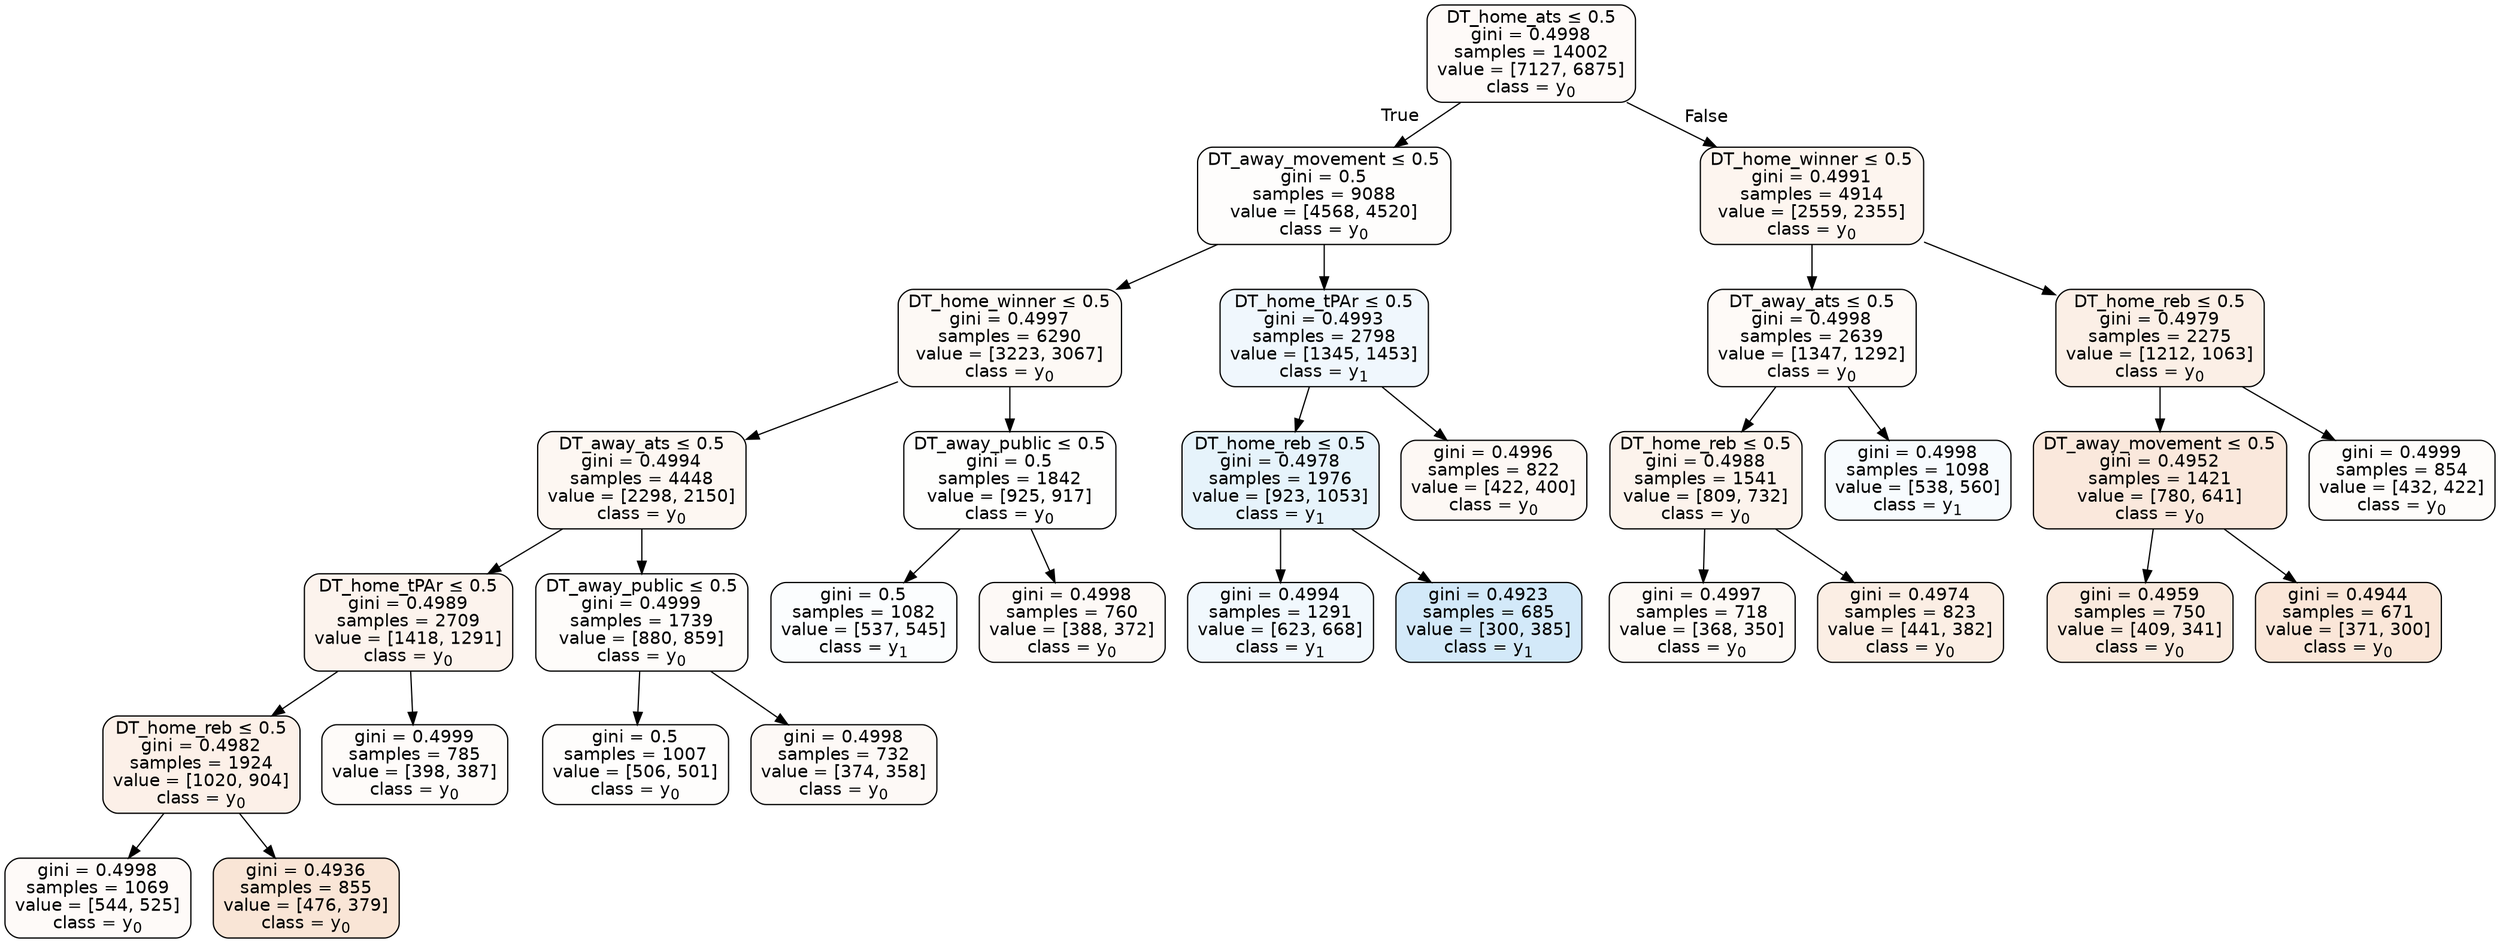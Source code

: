 digraph Tree {
node [shape=box, style="filled, rounded", color="black", fontname=helvetica] ;
edge [fontname=helvetica] ;
0 [label=<DT_home_ats &le; 0.5<br/>gini = 0.4998<br/>samples = 14002<br/>value = [7127, 6875]<br/>class = y<SUB>0</SUB>>, fillcolor="#e5813909"] ;
1 [label=<DT_away_movement &le; 0.5<br/>gini = 0.5<br/>samples = 9088<br/>value = [4568, 4520]<br/>class = y<SUB>0</SUB>>, fillcolor="#e5813903"] ;
0 -> 1 [labeldistance=2.5, labelangle=45, headlabel="True"] ;
2 [label=<DT_home_winner &le; 0.5<br/>gini = 0.4997<br/>samples = 6290<br/>value = [3223, 3067]<br/>class = y<SUB>0</SUB>>, fillcolor="#e581390c"] ;
1 -> 2 ;
3 [label=<DT_away_ats &le; 0.5<br/>gini = 0.4994<br/>samples = 4448<br/>value = [2298, 2150]<br/>class = y<SUB>0</SUB>>, fillcolor="#e5813910"] ;
2 -> 3 ;
4 [label=<DT_home_tPAr &le; 0.5<br/>gini = 0.4989<br/>samples = 2709<br/>value = [1418, 1291]<br/>class = y<SUB>0</SUB>>, fillcolor="#e5813917"] ;
3 -> 4 ;
5 [label=<DT_home_reb &le; 0.5<br/>gini = 0.4982<br/>samples = 1924<br/>value = [1020, 904]<br/>class = y<SUB>0</SUB>>, fillcolor="#e581391d"] ;
4 -> 5 ;
6 [label=<gini = 0.4998<br/>samples = 1069<br/>value = [544, 525]<br/>class = y<SUB>0</SUB>>, fillcolor="#e5813909"] ;
5 -> 6 ;
7 [label=<gini = 0.4936<br/>samples = 855<br/>value = [476, 379]<br/>class = y<SUB>0</SUB>>, fillcolor="#e5813934"] ;
5 -> 7 ;
8 [label=<gini = 0.4999<br/>samples = 785<br/>value = [398, 387]<br/>class = y<SUB>0</SUB>>, fillcolor="#e5813907"] ;
4 -> 8 ;
9 [label=<DT_away_public &le; 0.5<br/>gini = 0.4999<br/>samples = 1739<br/>value = [880, 859]<br/>class = y<SUB>0</SUB>>, fillcolor="#e5813906"] ;
3 -> 9 ;
10 [label=<gini = 0.5<br/>samples = 1007<br/>value = [506, 501]<br/>class = y<SUB>0</SUB>>, fillcolor="#e5813903"] ;
9 -> 10 ;
11 [label=<gini = 0.4998<br/>samples = 732<br/>value = [374, 358]<br/>class = y<SUB>0</SUB>>, fillcolor="#e581390b"] ;
9 -> 11 ;
12 [label=<DT_away_public &le; 0.5<br/>gini = 0.5<br/>samples = 1842<br/>value = [925, 917]<br/>class = y<SUB>0</SUB>>, fillcolor="#e5813902"] ;
2 -> 12 ;
13 [label=<gini = 0.5<br/>samples = 1082<br/>value = [537, 545]<br/>class = y<SUB>1</SUB>>, fillcolor="#399de504"] ;
12 -> 13 ;
14 [label=<gini = 0.4998<br/>samples = 760<br/>value = [388, 372]<br/>class = y<SUB>0</SUB>>, fillcolor="#e581390b"] ;
12 -> 14 ;
15 [label=<DT_home_tPAr &le; 0.5<br/>gini = 0.4993<br/>samples = 2798<br/>value = [1345, 1453]<br/>class = y<SUB>1</SUB>>, fillcolor="#399de513"] ;
1 -> 15 ;
16 [label=<DT_home_reb &le; 0.5<br/>gini = 0.4978<br/>samples = 1976<br/>value = [923, 1053]<br/>class = y<SUB>1</SUB>>, fillcolor="#399de51f"] ;
15 -> 16 ;
17 [label=<gini = 0.4994<br/>samples = 1291<br/>value = [623, 668]<br/>class = y<SUB>1</SUB>>, fillcolor="#399de511"] ;
16 -> 17 ;
18 [label=<gini = 0.4923<br/>samples = 685<br/>value = [300, 385]<br/>class = y<SUB>1</SUB>>, fillcolor="#399de538"] ;
16 -> 18 ;
19 [label=<gini = 0.4996<br/>samples = 822<br/>value = [422, 400]<br/>class = y<SUB>0</SUB>>, fillcolor="#e581390d"] ;
15 -> 19 ;
20 [label=<DT_home_winner &le; 0.5<br/>gini = 0.4991<br/>samples = 4914<br/>value = [2559, 2355]<br/>class = y<SUB>0</SUB>>, fillcolor="#e5813914"] ;
0 -> 20 [labeldistance=2.5, labelangle=-45, headlabel="False"] ;
21 [label=<DT_away_ats &le; 0.5<br/>gini = 0.4998<br/>samples = 2639<br/>value = [1347, 1292]<br/>class = y<SUB>0</SUB>>, fillcolor="#e581390a"] ;
20 -> 21 ;
22 [label=<DT_home_reb &le; 0.5<br/>gini = 0.4988<br/>samples = 1541<br/>value = [809, 732]<br/>class = y<SUB>0</SUB>>, fillcolor="#e5813918"] ;
21 -> 22 ;
23 [label=<gini = 0.4997<br/>samples = 718<br/>value = [368, 350]<br/>class = y<SUB>0</SUB>>, fillcolor="#e581390c"] ;
22 -> 23 ;
24 [label=<gini = 0.4974<br/>samples = 823<br/>value = [441, 382]<br/>class = y<SUB>0</SUB>>, fillcolor="#e5813922"] ;
22 -> 24 ;
25 [label=<gini = 0.4998<br/>samples = 1098<br/>value = [538, 560]<br/>class = y<SUB>1</SUB>>, fillcolor="#399de50a"] ;
21 -> 25 ;
26 [label=<DT_home_reb &le; 0.5<br/>gini = 0.4979<br/>samples = 2275<br/>value = [1212, 1063]<br/>class = y<SUB>0</SUB>>, fillcolor="#e581391f"] ;
20 -> 26 ;
27 [label=<DT_away_movement &le; 0.5<br/>gini = 0.4952<br/>samples = 1421<br/>value = [780, 641]<br/>class = y<SUB>0</SUB>>, fillcolor="#e581392d"] ;
26 -> 27 ;
28 [label=<gini = 0.4959<br/>samples = 750<br/>value = [409, 341]<br/>class = y<SUB>0</SUB>>, fillcolor="#e581392a"] ;
27 -> 28 ;
29 [label=<gini = 0.4944<br/>samples = 671<br/>value = [371, 300]<br/>class = y<SUB>0</SUB>>, fillcolor="#e5813931"] ;
27 -> 29 ;
30 [label=<gini = 0.4999<br/>samples = 854<br/>value = [432, 422]<br/>class = y<SUB>0</SUB>>, fillcolor="#e5813906"] ;
26 -> 30 ;
}